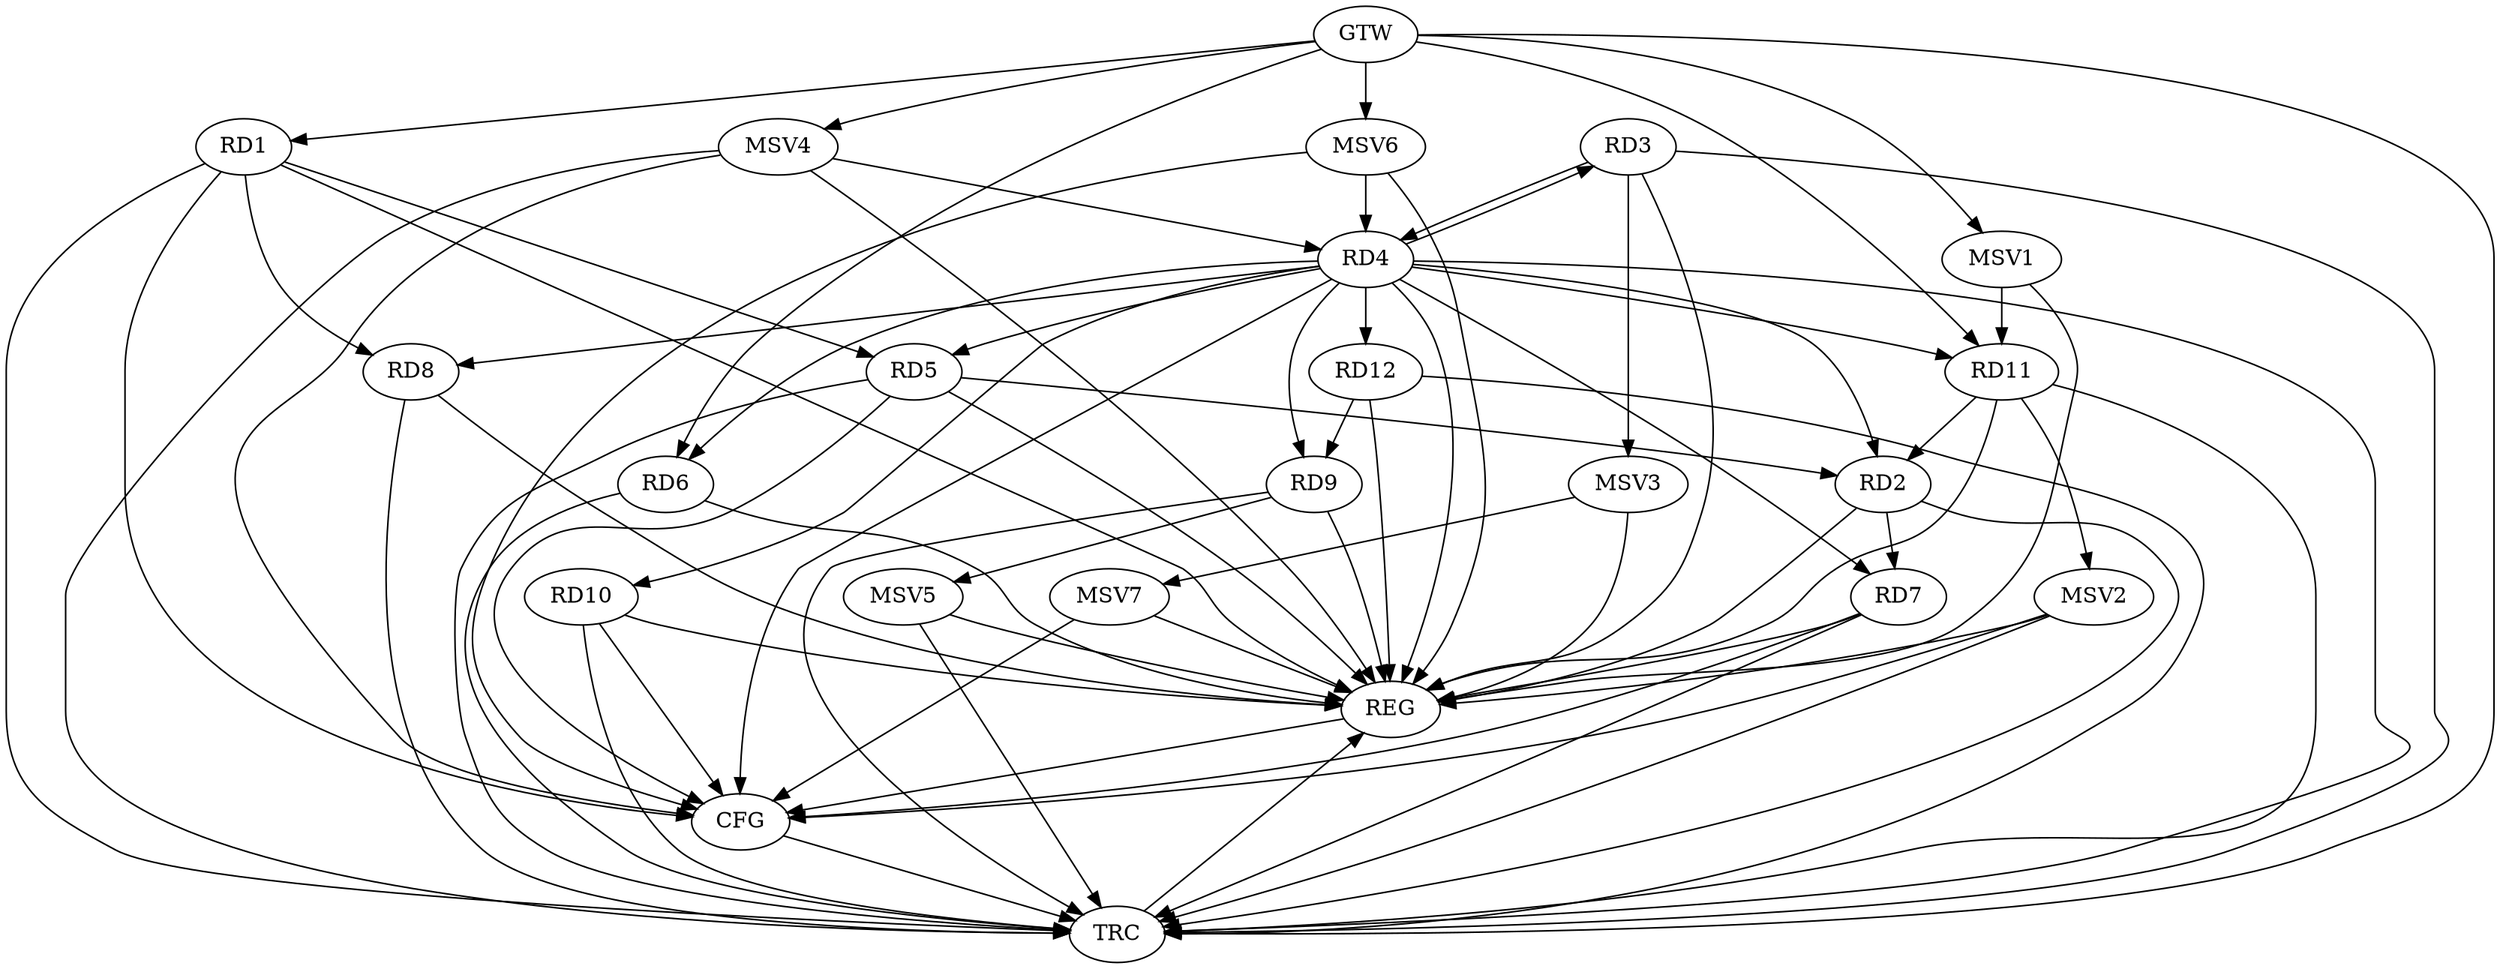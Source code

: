 strict digraph G {
  RD1 [ label="RD1" ];
  RD2 [ label="RD2" ];
  RD3 [ label="RD3" ];
  RD4 [ label="RD4" ];
  RD5 [ label="RD5" ];
  RD6 [ label="RD6" ];
  RD7 [ label="RD7" ];
  RD8 [ label="RD8" ];
  RD9 [ label="RD9" ];
  RD10 [ label="RD10" ];
  RD11 [ label="RD11" ];
  RD12 [ label="RD12" ];
  GTW [ label="GTW" ];
  REG [ label="REG" ];
  CFG [ label="CFG" ];
  TRC [ label="TRC" ];
  MSV1 [ label="MSV1" ];
  MSV2 [ label="MSV2" ];
  MSV3 [ label="MSV3" ];
  MSV4 [ label="MSV4" ];
  MSV5 [ label="MSV5" ];
  MSV6 [ label="MSV6" ];
  MSV7 [ label="MSV7" ];
  RD1 -> RD5;
  RD1 -> RD8;
  RD4 -> RD2;
  RD5 -> RD2;
  RD2 -> RD7;
  RD11 -> RD2;
  RD3 -> RD4;
  RD4 -> RD5;
  RD4 -> RD7;
  RD4 -> RD9;
  RD4 -> RD10;
  RD12 -> RD9;
  GTW -> RD1;
  GTW -> RD6;
  GTW -> RD11;
  RD1 -> REG;
  RD2 -> REG;
  RD3 -> REG;
  RD4 -> REG;
  RD5 -> REG;
  RD6 -> REG;
  RD7 -> REG;
  RD8 -> REG;
  RD9 -> REG;
  RD10 -> REG;
  RD11 -> REG;
  RD12 -> REG;
  RD10 -> CFG;
  RD7 -> CFG;
  RD5 -> CFG;
  RD1 -> CFG;
  RD4 -> CFG;
  REG -> CFG;
  RD1 -> TRC;
  RD2 -> TRC;
  RD3 -> TRC;
  RD4 -> TRC;
  RD5 -> TRC;
  RD6 -> TRC;
  RD7 -> TRC;
  RD8 -> TRC;
  RD9 -> TRC;
  RD10 -> TRC;
  RD11 -> TRC;
  RD12 -> TRC;
  GTW -> TRC;
  CFG -> TRC;
  TRC -> REG;
  RD4 -> RD8;
  RD4 -> RD6;
  RD4 -> RD11;
  RD4 -> RD3;
  RD4 -> RD12;
  MSV1 -> RD11;
  GTW -> MSV1;
  MSV1 -> REG;
  RD11 -> MSV2;
  MSV2 -> REG;
  MSV2 -> TRC;
  MSV2 -> CFG;
  RD3 -> MSV3;
  MSV3 -> REG;
  MSV4 -> RD4;
  GTW -> MSV4;
  MSV4 -> REG;
  MSV4 -> TRC;
  MSV4 -> CFG;
  RD9 -> MSV5;
  MSV5 -> REG;
  MSV5 -> TRC;
  MSV6 -> RD4;
  GTW -> MSV6;
  MSV6 -> REG;
  MSV6 -> CFG;
  MSV3 -> MSV7;
  MSV7 -> REG;
  MSV7 -> CFG;
}
